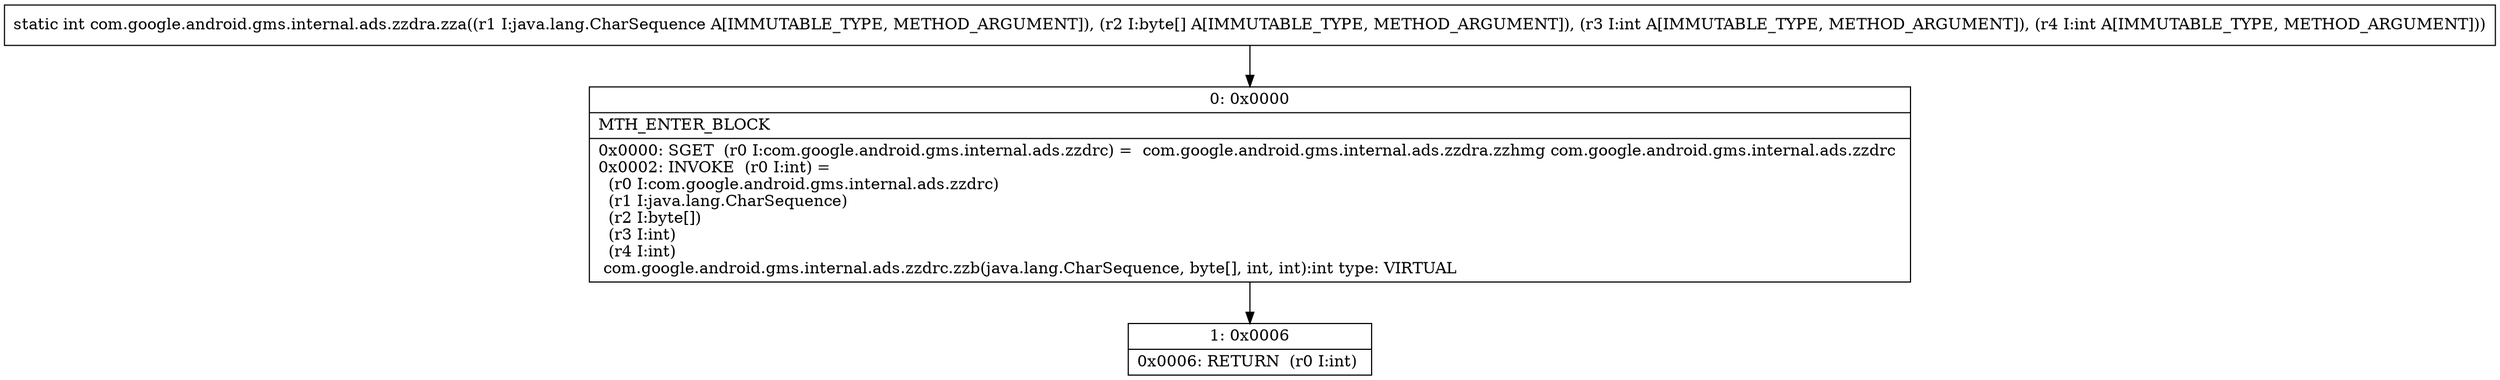 digraph "CFG forcom.google.android.gms.internal.ads.zzdra.zza(Ljava\/lang\/CharSequence;[BII)I" {
Node_0 [shape=record,label="{0\:\ 0x0000|MTH_ENTER_BLOCK\l|0x0000: SGET  (r0 I:com.google.android.gms.internal.ads.zzdrc) =  com.google.android.gms.internal.ads.zzdra.zzhmg com.google.android.gms.internal.ads.zzdrc \l0x0002: INVOKE  (r0 I:int) = \l  (r0 I:com.google.android.gms.internal.ads.zzdrc)\l  (r1 I:java.lang.CharSequence)\l  (r2 I:byte[])\l  (r3 I:int)\l  (r4 I:int)\l com.google.android.gms.internal.ads.zzdrc.zzb(java.lang.CharSequence, byte[], int, int):int type: VIRTUAL \l}"];
Node_1 [shape=record,label="{1\:\ 0x0006|0x0006: RETURN  (r0 I:int) \l}"];
MethodNode[shape=record,label="{static int com.google.android.gms.internal.ads.zzdra.zza((r1 I:java.lang.CharSequence A[IMMUTABLE_TYPE, METHOD_ARGUMENT]), (r2 I:byte[] A[IMMUTABLE_TYPE, METHOD_ARGUMENT]), (r3 I:int A[IMMUTABLE_TYPE, METHOD_ARGUMENT]), (r4 I:int A[IMMUTABLE_TYPE, METHOD_ARGUMENT])) }"];
MethodNode -> Node_0;
Node_0 -> Node_1;
}

